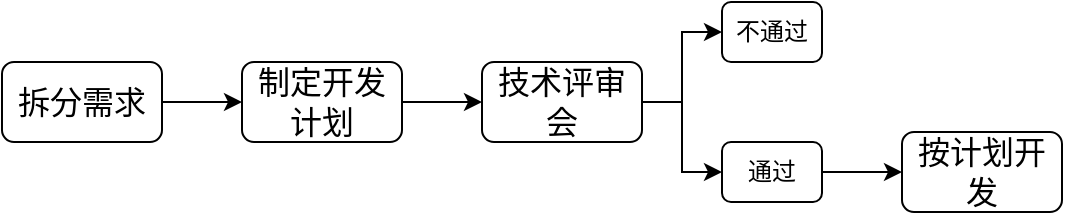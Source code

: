 <mxfile version="17.4.5" type="github">
  <diagram id="A1y6-r479yuS4qFz9Nl_" name="Page-1">
    <mxGraphModel dx="1422" dy="745" grid="0" gridSize="10" guides="1" tooltips="1" connect="1" arrows="1" fold="1" page="0" pageScale="1" pageWidth="827" pageHeight="1169" math="0" shadow="0">
      <root>
        <mxCell id="0" />
        <mxCell id="1" parent="0" />
        <mxCell id="3-TVI8ZTu8FyL8jXZ4YY-5" value="" style="edgeStyle=orthogonalEdgeStyle;rounded=0;orthogonalLoop=1;jettySize=auto;html=1;" edge="1" parent="1" source="3-TVI8ZTu8FyL8jXZ4YY-2" target="3-TVI8ZTu8FyL8jXZ4YY-3">
          <mxGeometry relative="1" as="geometry" />
        </mxCell>
        <mxCell id="3-TVI8ZTu8FyL8jXZ4YY-2" value="拆分需求" style="rounded=1;whiteSpace=wrap;html=1;fontSize=16;" vertex="1" parent="1">
          <mxGeometry x="100" y="250" width="80" height="40" as="geometry" />
        </mxCell>
        <mxCell id="3-TVI8ZTu8FyL8jXZ4YY-6" value="" style="edgeStyle=orthogonalEdgeStyle;rounded=0;orthogonalLoop=1;jettySize=auto;html=1;" edge="1" parent="1" source="3-TVI8ZTu8FyL8jXZ4YY-3" target="3-TVI8ZTu8FyL8jXZ4YY-4">
          <mxGeometry relative="1" as="geometry" />
        </mxCell>
        <mxCell id="3-TVI8ZTu8FyL8jXZ4YY-3" value="制定开发计划" style="rounded=1;whiteSpace=wrap;html=1;fontSize=16;" vertex="1" parent="1">
          <mxGeometry x="220" y="250" width="80" height="40" as="geometry" />
        </mxCell>
        <mxCell id="3-TVI8ZTu8FyL8jXZ4YY-9" style="edgeStyle=orthogonalEdgeStyle;rounded=0;orthogonalLoop=1;jettySize=auto;html=1;" edge="1" parent="1" source="3-TVI8ZTu8FyL8jXZ4YY-4" target="3-TVI8ZTu8FyL8jXZ4YY-7">
          <mxGeometry relative="1" as="geometry" />
        </mxCell>
        <mxCell id="3-TVI8ZTu8FyL8jXZ4YY-10" style="edgeStyle=orthogonalEdgeStyle;rounded=0;orthogonalLoop=1;jettySize=auto;html=1;entryX=0;entryY=0.5;entryDx=0;entryDy=0;" edge="1" parent="1" source="3-TVI8ZTu8FyL8jXZ4YY-4" target="3-TVI8ZTu8FyL8jXZ4YY-8">
          <mxGeometry relative="1" as="geometry" />
        </mxCell>
        <mxCell id="3-TVI8ZTu8FyL8jXZ4YY-4" value="技术评审会" style="rounded=1;whiteSpace=wrap;html=1;fontSize=16;" vertex="1" parent="1">
          <mxGeometry x="340" y="250" width="80" height="40" as="geometry" />
        </mxCell>
        <mxCell id="3-TVI8ZTu8FyL8jXZ4YY-7" value="不通过" style="rounded=1;whiteSpace=wrap;html=1;" vertex="1" parent="1">
          <mxGeometry x="460" y="220" width="50" height="30" as="geometry" />
        </mxCell>
        <mxCell id="3-TVI8ZTu8FyL8jXZ4YY-12" value="" style="edgeStyle=orthogonalEdgeStyle;rounded=0;orthogonalLoop=1;jettySize=auto;html=1;" edge="1" parent="1" source="3-TVI8ZTu8FyL8jXZ4YY-8" target="3-TVI8ZTu8FyL8jXZ4YY-11">
          <mxGeometry relative="1" as="geometry" />
        </mxCell>
        <mxCell id="3-TVI8ZTu8FyL8jXZ4YY-8" value="通过" style="rounded=1;whiteSpace=wrap;html=1;" vertex="1" parent="1">
          <mxGeometry x="460" y="290" width="50" height="30" as="geometry" />
        </mxCell>
        <mxCell id="3-TVI8ZTu8FyL8jXZ4YY-11" value="按计划开发" style="rounded=1;whiteSpace=wrap;html=1;fontSize=16;" vertex="1" parent="1">
          <mxGeometry x="550" y="285" width="80" height="40" as="geometry" />
        </mxCell>
      </root>
    </mxGraphModel>
  </diagram>
</mxfile>
